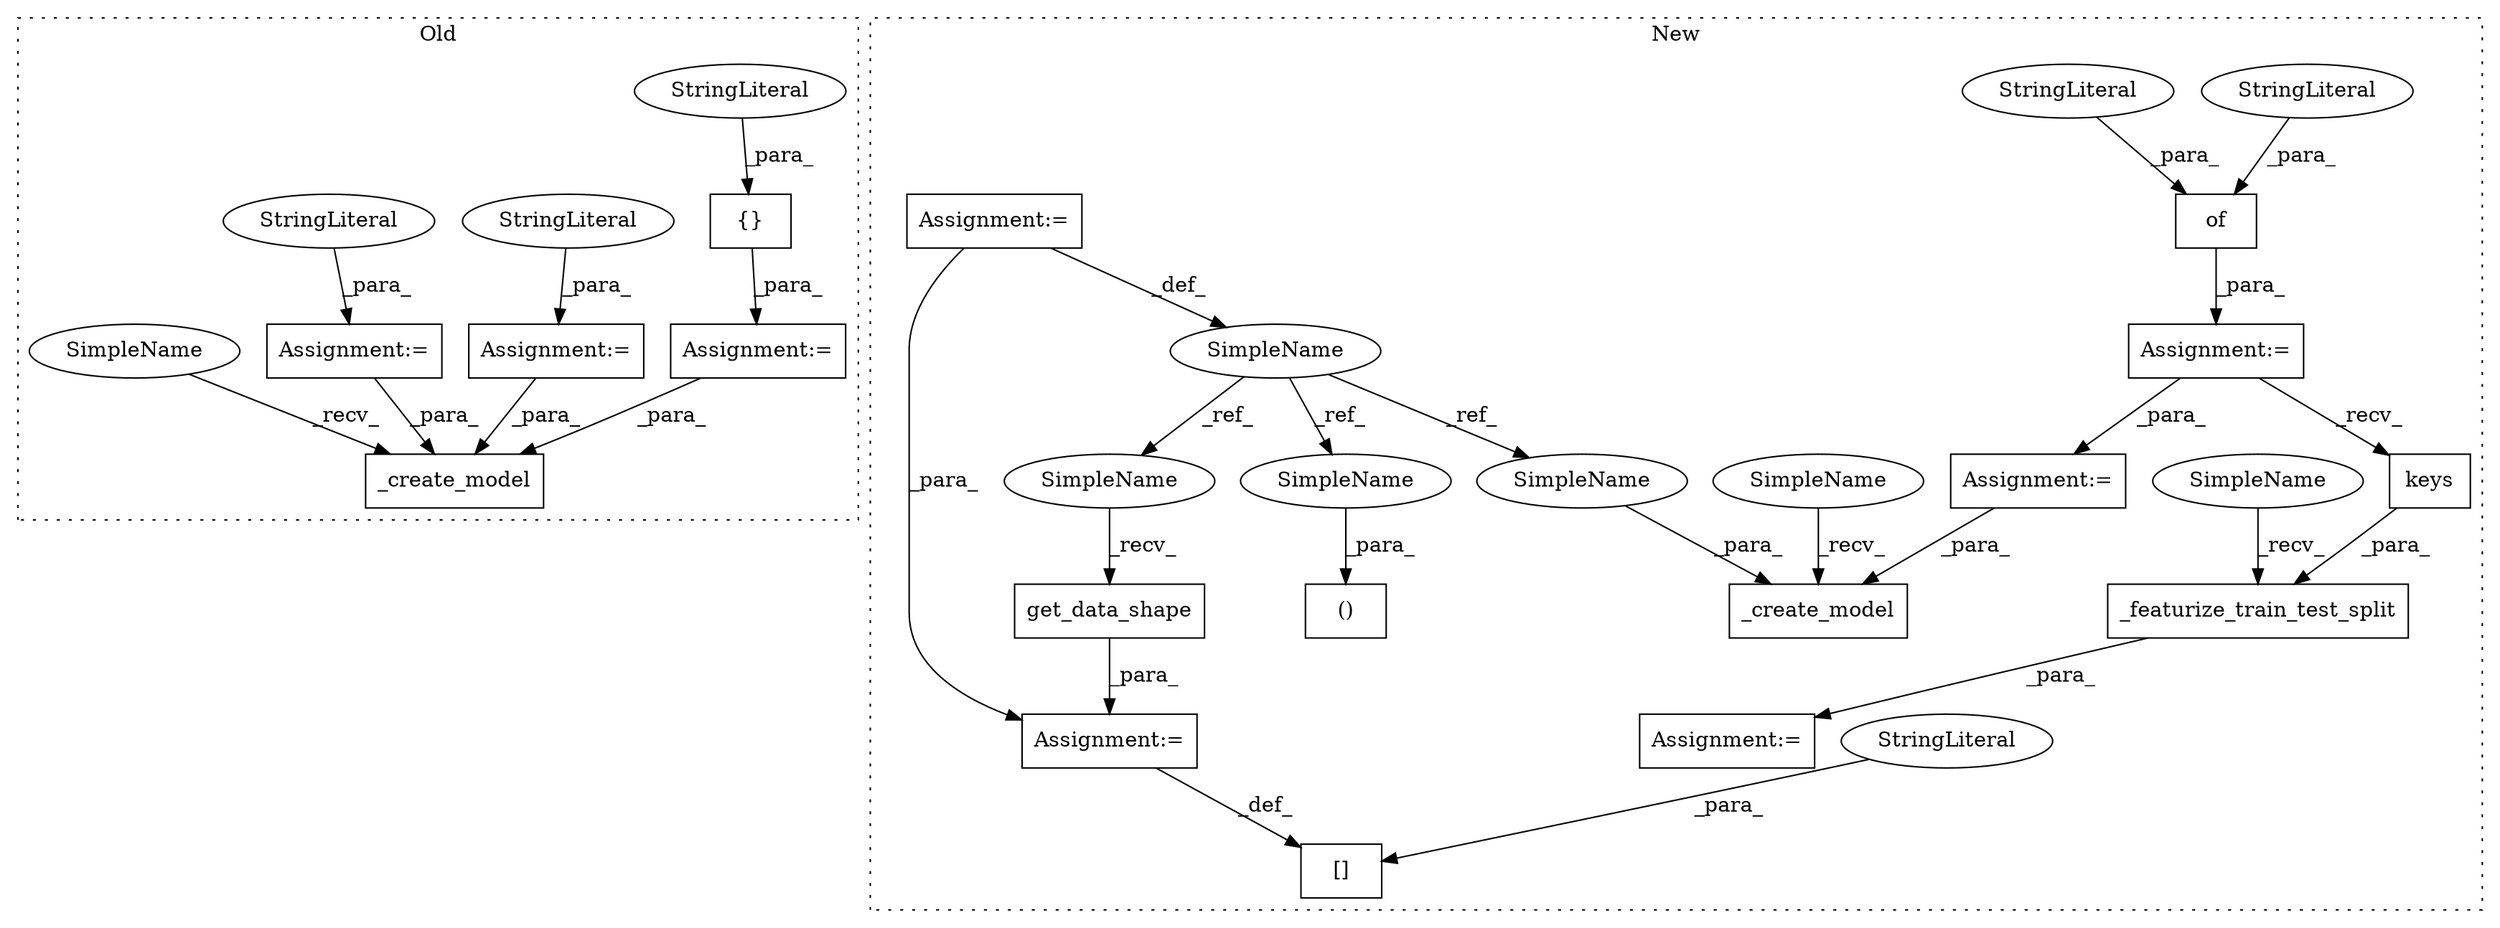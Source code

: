 digraph G {
subgraph cluster0 {
1 [label="{}" a="4" s="4946,4963" l="1,1" shape="box"];
5 [label="StringLiteral" a="45" s="4947" l="16" shape="ellipse"];
14 [label="_create_model" a="32" s="4975,5125" l="14,1" shape="box"];
19 [label="Assignment:=" a="7" s="4933" l="1" shape="box"];
20 [label="Assignment:=" a="7" s="4807" l="1" shape="box"];
21 [label="Assignment:=" a="7" s="4877" l="1" shape="box"];
23 [label="StringLiteral" a="45" s="4808" l="12" shape="ellipse"];
24 [label="StringLiteral" a="45" s="4878" l="14" shape="ellipse"];
25 [label="SimpleName" a="42" s="4970" l="4" shape="ellipse"];
label = "Old";
style="dotted";
}
subgraph cluster1 {
2 [label="get_data_shape" a="32" s="5281" l="16" shape="box"];
3 [label="[]" a="2" s="5240,5265" l="13,1" shape="box"];
4 [label="Assignment:=" a="7" s="5266" l="1" shape="box"];
6 [label="StringLiteral" a="45" s="5253" l="12" shape="ellipse"];
7 [label="SimpleName" a="42" s="4630" l="13" shape="ellipse"];
8 [label="()" a="106" s="5046" l="38" shape="box"];
9 [label="_create_model" a="32" s="5381,5427" l="14,1" shape="box"];
10 [label="of" a="32" s="4972,5004" l="3,1" shape="box"];
11 [label="keys" a="32" s="5227" l="6" shape="box"];
12 [label="StringLiteral" a="45" s="4992" l="12" shape="ellipse"];
13 [label="StringLiteral" a="45" s="4975" l="16" shape="ellipse"];
15 [label="_featurize_train_test_split" a="32" s="5091,5233" l="28,1" shape="box"];
16 [label="Assignment:=" a="7" s="5084" l="2" shape="box"];
17 [label="Assignment:=" a="7" s="4967" l="1" shape="box"];
18 [label="Assignment:=" a="7" s="4630" l="13" shape="box"];
22 [label="Assignment:=" a="7" s="5308" l="1" shape="box"];
26 [label="SimpleName" a="42" s="5046" l="13" shape="ellipse"];
27 [label="SimpleName" a="42" s="5395" l="13" shape="ellipse"];
28 [label="SimpleName" a="42" s="5267" l="13" shape="ellipse"];
29 [label="SimpleName" a="42" s="5376" l="4" shape="ellipse"];
30 [label="SimpleName" a="42" s="5086" l="4" shape="ellipse"];
label = "New";
style="dotted";
}
1 -> 19 [label="_para_"];
2 -> 4 [label="_para_"];
4 -> 3 [label="_def_"];
5 -> 1 [label="_para_"];
6 -> 3 [label="_para_"];
7 -> 27 [label="_ref_"];
7 -> 28 [label="_ref_"];
7 -> 26 [label="_ref_"];
10 -> 17 [label="_para_"];
11 -> 15 [label="_para_"];
12 -> 10 [label="_para_"];
13 -> 10 [label="_para_"];
15 -> 16 [label="_para_"];
17 -> 11 [label="_recv_"];
17 -> 22 [label="_para_"];
18 -> 4 [label="_para_"];
18 -> 7 [label="_def_"];
19 -> 14 [label="_para_"];
20 -> 14 [label="_para_"];
21 -> 14 [label="_para_"];
22 -> 9 [label="_para_"];
23 -> 20 [label="_para_"];
24 -> 21 [label="_para_"];
25 -> 14 [label="_recv_"];
26 -> 8 [label="_para_"];
27 -> 9 [label="_para_"];
28 -> 2 [label="_recv_"];
29 -> 9 [label="_recv_"];
30 -> 15 [label="_recv_"];
}
